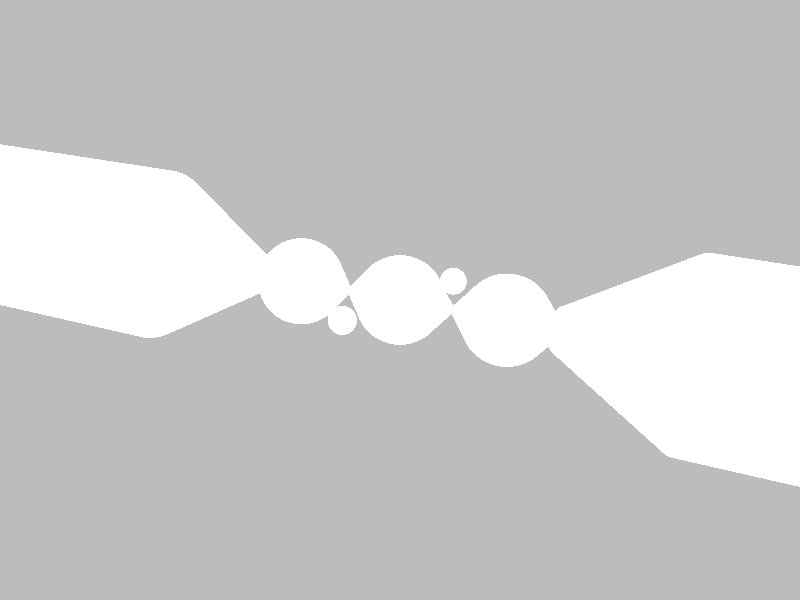 #include "colors.inc"
#include "textures.inc"
#include "glass.inc"

global_settings { ambient_light rgb<0,0,0> }

background { color Gray50 }
camera {
  location  <11, 5, -15>
  look_at   <0, 0, 0>
  angle 25
}
light_source { <0, 0, -15> White }

#declare Substrate = merge {
  cylinder {
    <-2,0,0>, <2,0,0>,1
//    pigment { Blue }
  }

  cone {
    <-4,0,0>, 0 //centre and radius one
    <-1.999,0,0>, 1 //centre and radius 2
//    pigment{ Blue }
  }
//  pigment {Blue filter .5}
}

#declare cavity_mirror = difference {
  object {
    Substrate
  }
  sphere {
    <-7.5,0,0>, 4
//    pigment {Blue filter .5}
  }
  hollow
  material{
    texture {
      pigment{ colour rgbt<1,1,1,0.5>}
      finish {phong .5}    
    }
    interior{
      ior 1.5
//      caustics 0.25
    }
  }
//  pigment {Col_Glass_Bluish}

//  finish {F_Glass10}
}

#declare ion = sphere{
    <0,0,0>, 1
    pigment{rgbt 1}
    hollow
  interior{ //-----------
    media{
      emission <2,0,3>
      //   intervals 1
      //  scattering{1,<1,1,1>}
      density{ spherical
	turbulence 0
	// color_map {
	  //  [0 rgb 0.0]//border
	  //  [1 rgb 1.0]//center
	  //  } // end color_map
      } // end of density
    } // end of media ---
  } // end of interior
  translate <0,0.00,0>
} //----- end of sphere

#declare ion_string = union{
  object { ion scale 0.15 translate <1,0,0> }
  object { ion scale 0.15 translate <0.0,0,0> }
  object { ion scale 0.15 translate <-1,0,0> }
  scale 1
}

#declare wave_node = merge {
  sphere { 
    <0,0,0>, 1
//    pigment{colour Red}
  } // end of sphere
  cone {
    <0.707,0,0>,0.707
    <1.5,0,0>,0
//    pigment{colour Red}
  } // end of cone 1
  cone {
    <-0.707,0,0>,0.707
    <-1.5,0,0>,0
//    pigment{colour Red}
  } // end of cone 2
} //end of merge

#declare standing_wave = merge {
  object {
    wave_node 
//    translate 1*1.414*x
//    scale <1,0.5,0.75>
  }
  object {
    wave_node 
//    scale <1,0.5,0.75>        
    translate 2*1.414*x
  }
  object {
    wave_node 
//    scale <1,0.5,0.75>            
    translate -2*1.414*x
  }
  // object {
  //   wave_node 
  //   translate -3*1.414*x
//  }
  cylinder {
    <-30,0,0>,<-4,0,0>,0.2
  } //end of cylinder
  cylinder {
    <30,0,0>,<4,0,0>,0.2
  } //end of cylinder

  pigment {rgbt 1}
  hollow
  interior{ //-----------
    media{
      emission <0.6,0,0>
      //   intervals 1
      //  scattering{1,<1,1,1>}
      // density{ spherical
      // 	turbulence 0
      // 	// color_map {
      // 	  //  [0 rgb 0.0]//border
      // 	  //  [1 rgb 1.0]//center
      // 	  //  } // end color_map
      // } // end of density
    } // end of media ---
  } // end of interior

}

// cylinder {
//   <-10,0,0>,<-2.05,0,0>,0.1 
//   pigment {rgbt 1}
//   hollow
//   interior{ //-----------
//     media{
//       emission <2,0,0>
//       //   intervals 1
//       //  scattering{1,<1,1,1>}
//       density{ cylindrical
// 	turbulence 0
// 	// color_map {
// 	  //  [0 rgb 0.0]//border
// 	  //  [1 rgb 1.0]//center
// 	  //  } // end color_map
// 	rotate <0,0,90>
//       } // end of density
//     } // end of media ---
//   } // end of interior      
// //  translate -3*x
// } //end of cylinder

// cylinder {
//   <10,0,0>,<2.05,0,0>,0.1 
//   pigment {rgbt 1}
//   hollow
//   interior{ //-----------
//     media{
//       emission <2,0,0>
//       //   intervals 1
//       //  scattering{1,<1,1,1>}
//       density{ cylindrical
// 	turbulence 0
// 	// color_map {
// 	  //  [0 rgb 0.0]//border
// 	  //  [1 rgb 1.0]//center
// 	  //  } // end color_map
// 	rotate <0,0,90>
//       } // end of density
//     } // end of media ---
//   } // end of interior      
// //  translate -3*x
// } //end of cylinder

object { cavity_mirror translate 5.5*x rotate <0,0,0> }
object { cavity_mirror rotate <0,180,0> translate -5.5*x}
object { ion_string rotate <0,90,0>}
object{ standing_wave scale 0.48 }

// light_source {<-0.5,0,0> Blue}
// light_source {<0,0,0> Blue}
// light_source {<0.5,0,0> Blue}